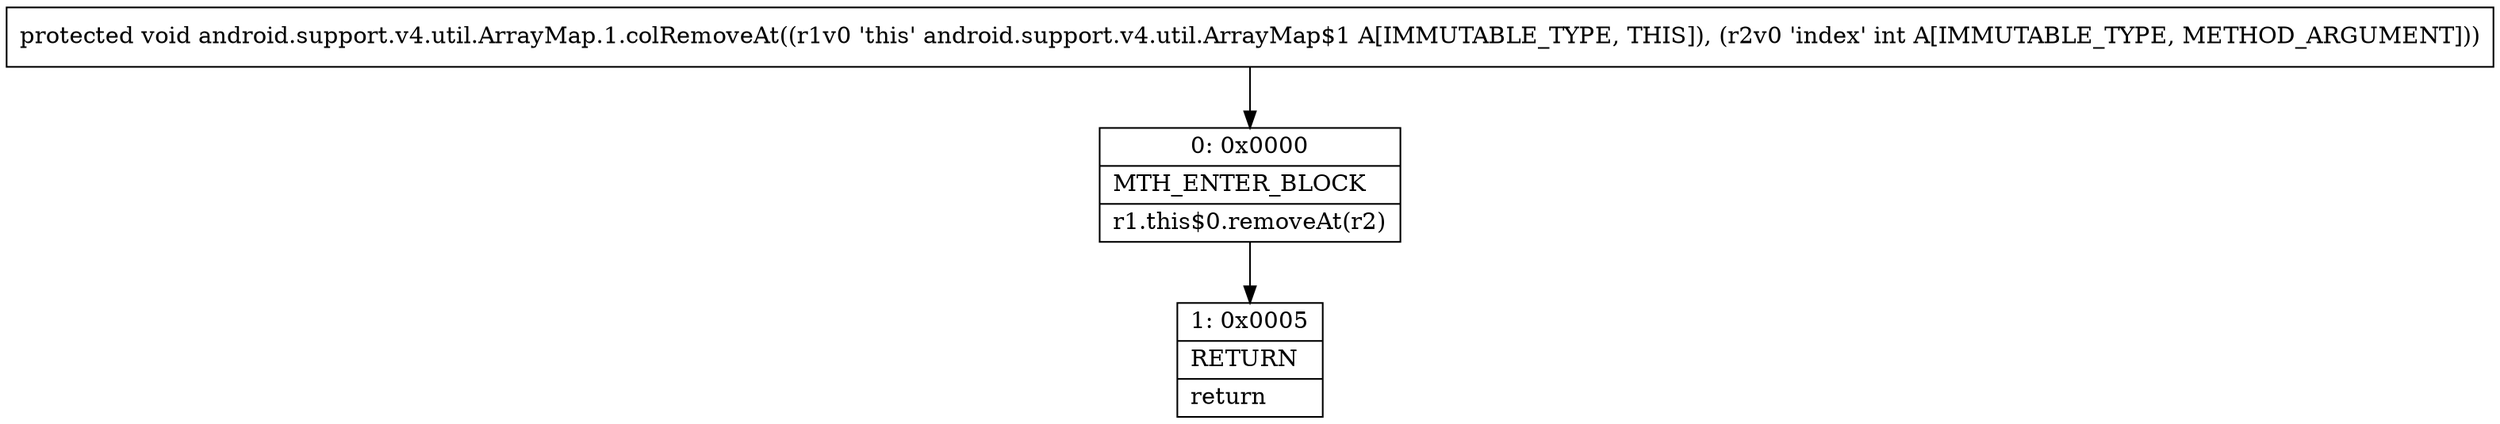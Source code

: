 digraph "CFG forandroid.support.v4.util.ArrayMap.1.colRemoveAt(I)V" {
Node_0 [shape=record,label="{0\:\ 0x0000|MTH_ENTER_BLOCK\l|r1.this$0.removeAt(r2)\l}"];
Node_1 [shape=record,label="{1\:\ 0x0005|RETURN\l|return\l}"];
MethodNode[shape=record,label="{protected void android.support.v4.util.ArrayMap.1.colRemoveAt((r1v0 'this' android.support.v4.util.ArrayMap$1 A[IMMUTABLE_TYPE, THIS]), (r2v0 'index' int A[IMMUTABLE_TYPE, METHOD_ARGUMENT])) }"];
MethodNode -> Node_0;
Node_0 -> Node_1;
}

